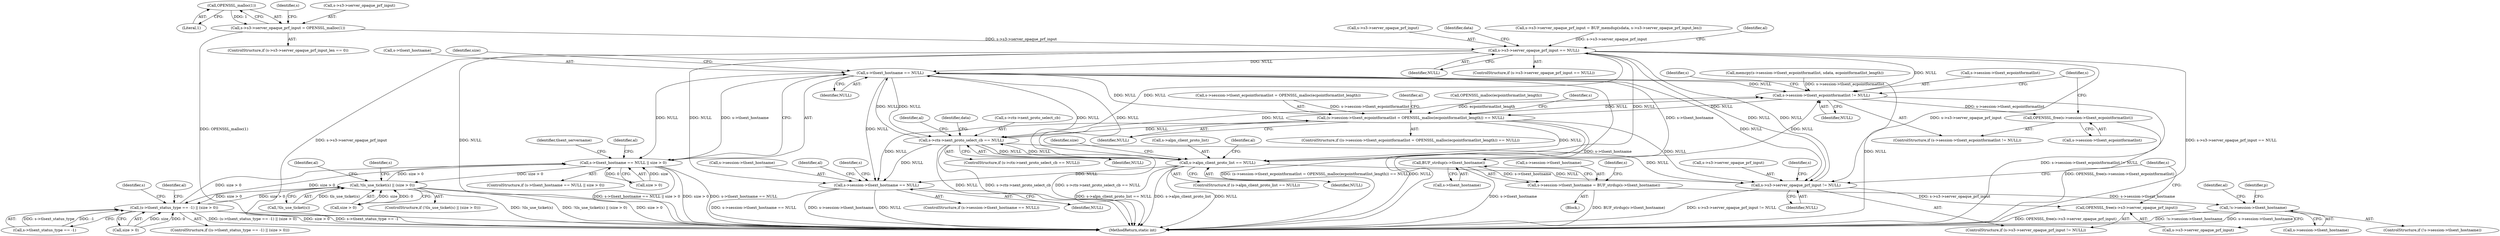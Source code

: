 digraph "0_openssl_fb0bc2b273bcc2d5401dd883fe869af4fc74bb21@API" {
"1000479" [label="(Call,OPENSSL_malloc(1))"];
"1000473" [label="(Call,s->s3->server_opaque_prf_input = OPENSSL_malloc(1))"];
"1000496" [label="(Call,s->s3->server_opaque_prf_input == NULL)"];
"1000249" [label="(Call,s->tlsext_hostname == NULL)"];
"1000248" [label="(Call,s->tlsext_hostname == NULL || size > 0)"];
"1000387" [label="(Call,!tls_use_ticket(s) || (size > 0))"];
"1000517" [label="(Call,(s->tlsext_status_type == -1) || (size > 0))"];
"1000304" [label="(Call,s->session->tlsext_ecpointformatlist != NULL)"];
"1000311" [label="(Call,OPENSSL_free(s->session->tlsext_ecpointformatlist))"];
"1000318" [label="(Call,(s->session->tlsext_ecpointformatlist = OPENSSL_malloc(ecpointformatlist_length)) == NULL)"];
"1000452" [label="(Call,s->s3->server_opaque_prf_input != NULL)"];
"1000459" [label="(Call,OPENSSL_free(s->s3->server_opaque_prf_input))"];
"1000558" [label="(Call,s->ctx->next_proto_select_cb == NULL)"];
"1000651" [label="(Call,s->alpn_client_proto_list == NULL)"];
"1000958" [label="(Call,s->session->tlsext_hostname == NULL)"];
"1000972" [label="(Call,BUF_strdup(s->tlsext_hostname))"];
"1000966" [label="(Call,s->session->tlsext_hostname = BUF_strdup(s->tlsext_hostname))"];
"1000977" [label="(Call,!s->session->tlsext_hostname)"];
"1000480" [label="(Literal,1)"];
"1000458" [label="(Identifier,NULL)"];
"1000388" [label="(Call,!tls_use_ticket(s))"];
"1000386" [label="(ControlStructure,if (!tls_use_ticket(s) || (size > 0)))"];
"1000499" [label="(Identifier,s)"];
"1000310" [label="(Identifier,NULL)"];
"1000311" [label="(Call,OPENSSL_free(s->session->tlsext_ecpointformatlist))"];
"1000403" [label="(Identifier,s)"];
"1000331" [label="(Identifier,al)"];
"1000558" [label="(Call,s->ctx->next_proto_select_cb == NULL)"];
"1000451" [label="(ControlStructure,if (s->s3->server_opaque_prf_input != NULL))"];
"1000305" [label="(Call,s->session->tlsext_ecpointformatlist)"];
"1000317" [label="(ControlStructure,if ((s->session->tlsext_ecpointformatlist = OPENSSL_malloc(ecpointformatlist_length)) == NULL))"];
"1000465" [label="(ControlStructure,if (s->s3->server_opaque_prf_input_len == 0))"];
"1000469" [label="(Identifier,s)"];
"1000969" [label="(Identifier,s)"];
"1000322" [label="(Identifier,s)"];
"1000964" [label="(Identifier,NULL)"];
"1000250" [label="(Call,s->tlsext_hostname)"];
"1000255" [label="(Identifier,size)"];
"1000247" [label="(ControlStructure,if (s->tlsext_hostname == NULL || size > 0))"];
"1000659" [label="(Identifier,al)"];
"1000453" [label="(Call,s->s3->server_opaque_prf_input)"];
"1000655" [label="(Identifier,NULL)"];
"1000977" [label="(Call,!s->session->tlsext_hostname)"];
"1000397" [label="(Identifier,al)"];
"1000965" [label="(Block,)"];
"1000314" [label="(Identifier,s)"];
"1000536" [label="(Identifier,s)"];
"1000253" [label="(Identifier,NULL)"];
"1000972" [label="(Call,BUF_strdup(s->tlsext_hostname))"];
"1000568" [label="(Identifier,al)"];
"1000304" [label="(Call,s->session->tlsext_ecpointformatlist != NULL)"];
"1001032" [label="(MethodReturn,static int)"];
"1000327" [label="(Identifier,NULL)"];
"1000967" [label="(Call,s->session->tlsext_hostname)"];
"1000318" [label="(Call,(s->session->tlsext_ecpointformatlist = OPENSSL_malloc(ecpointformatlist_length)) == NULL)"];
"1000473" [label="(Call,s->s3->server_opaque_prf_input = OPENSSL_malloc(1))"];
"1000496" [label="(Call,s->s3->server_opaque_prf_input == NULL)"];
"1000978" [label="(Call,s->session->tlsext_hostname)"];
"1000530" [label="(Identifier,al)"];
"1000303" [label="(ControlStructure,if (s->session->tlsext_ecpointformatlist != NULL))"];
"1000516" [label="(ControlStructure,if ((s->tlsext_status_type == -1) || (size > 0)))"];
"1000927" [label="(Identifier,data)"];
"1000249" [label="(Call,s->tlsext_hostname == NULL)"];
"1000254" [label="(Call,size > 0)"];
"1000325" [label="(Call,OPENSSL_malloc(ecpointformatlist_length))"];
"1000665" [label="(Identifier,size)"];
"1000517" [label="(Call,(s->tlsext_status_type == -1) || (size > 0))"];
"1000575" [label="(Identifier,data)"];
"1000986" [label="(Identifier,al)"];
"1000312" [label="(Call,s->session->tlsext_ecpointformatlist)"];
"1000248" [label="(Call,s->tlsext_hostname == NULL || size > 0)"];
"1000460" [label="(Call,s->s3->server_opaque_prf_input)"];
"1000260" [label="(Identifier,al)"];
"1000559" [label="(Call,s->ctx->next_proto_select_cb)"];
"1000973" [label="(Call,s->tlsext_hostname)"];
"1000958" [label="(Call,s->session->tlsext_hostname == NULL)"];
"1000966" [label="(Call,s->session->tlsext_hostname = BUF_strdup(s->tlsext_hostname))"];
"1000980" [label="(Identifier,s)"];
"1000502" [label="(Identifier,NULL)"];
"1000518" [label="(Call,s->tlsext_status_type == -1)"];
"1000482" [label="(Call,s->s3->server_opaque_prf_input = BUF_memdup(sdata, s->s3->server_opaque_prf_input_len))"];
"1000462" [label="(Identifier,s)"];
"1000459" [label="(Call,OPENSSL_free(s->s3->server_opaque_prf_input))"];
"1000957" [label="(ControlStructure,if (s->session->tlsext_hostname == NULL))"];
"1000557" [label="(ControlStructure,if (s->ctx->next_proto_select_cb == NULL))"];
"1000652" [label="(Call,s->alpn_client_proto_list)"];
"1000959" [label="(Call,s->session->tlsext_hostname)"];
"1000387" [label="(Call,!tls_use_ticket(s) || (size > 0))"];
"1000338" [label="(Identifier,s)"];
"1000319" [label="(Call,s->session->tlsext_ecpointformatlist = OPENSSL_malloc(ecpointformatlist_length))"];
"1000452" [label="(Call,s->s3->server_opaque_prf_input != NULL)"];
"1000506" [label="(Identifier,al)"];
"1000976" [label="(ControlStructure,if (!s->session->tlsext_hostname))"];
"1001000" [label="(Identifier,p)"];
"1000391" [label="(Call,size > 0)"];
"1000994" [label="(Identifier,al)"];
"1000497" [label="(Call,s->s3->server_opaque_prf_input)"];
"1000650" [label="(ControlStructure,if (s->alpn_client_proto_list == NULL))"];
"1000479" [label="(Call,OPENSSL_malloc(1))"];
"1000342" [label="(Call,memcpy(s->session->tlsext_ecpointformatlist, sdata, ecpointformatlist_length))"];
"1000564" [label="(Identifier,NULL)"];
"1000651" [label="(Call,s->alpn_client_proto_list == NULL)"];
"1000265" [label="(Identifier,tlsext_servername)"];
"1000524" [label="(Call,size > 0)"];
"1000495" [label="(ControlStructure,if (s->s3->server_opaque_prf_input == NULL))"];
"1000474" [label="(Call,s->s3->server_opaque_prf_input)"];
"1000479" -> "1000473"  [label="AST: "];
"1000479" -> "1000480"  [label="CFG: "];
"1000480" -> "1000479"  [label="AST: "];
"1000473" -> "1000479"  [label="CFG: "];
"1000479" -> "1000473"  [label="DDG: 1"];
"1000473" -> "1000465"  [label="AST: "];
"1000474" -> "1000473"  [label="AST: "];
"1000499" -> "1000473"  [label="CFG: "];
"1000473" -> "1001032"  [label="DDG: OPENSSL_malloc(1)"];
"1000473" -> "1000496"  [label="DDG: s->s3->server_opaque_prf_input"];
"1000496" -> "1000495"  [label="AST: "];
"1000496" -> "1000502"  [label="CFG: "];
"1000497" -> "1000496"  [label="AST: "];
"1000502" -> "1000496"  [label="AST: "];
"1000506" -> "1000496"  [label="CFG: "];
"1000927" -> "1000496"  [label="CFG: "];
"1000496" -> "1001032"  [label="DDG: s->s3->server_opaque_prf_input == NULL"];
"1000496" -> "1001032"  [label="DDG: s->s3->server_opaque_prf_input"];
"1000496" -> "1001032"  [label="DDG: NULL"];
"1000496" -> "1000249"  [label="DDG: NULL"];
"1000496" -> "1000304"  [label="DDG: NULL"];
"1000496" -> "1000452"  [label="DDG: s->s3->server_opaque_prf_input"];
"1000496" -> "1000452"  [label="DDG: NULL"];
"1000482" -> "1000496"  [label="DDG: s->s3->server_opaque_prf_input"];
"1000452" -> "1000496"  [label="DDG: NULL"];
"1000496" -> "1000558"  [label="DDG: NULL"];
"1000496" -> "1000651"  [label="DDG: NULL"];
"1000496" -> "1000958"  [label="DDG: NULL"];
"1000249" -> "1000248"  [label="AST: "];
"1000249" -> "1000253"  [label="CFG: "];
"1000250" -> "1000249"  [label="AST: "];
"1000253" -> "1000249"  [label="AST: "];
"1000255" -> "1000249"  [label="CFG: "];
"1000248" -> "1000249"  [label="CFG: "];
"1000249" -> "1001032"  [label="DDG: NULL"];
"1000249" -> "1001032"  [label="DDG: s->tlsext_hostname"];
"1000249" -> "1000248"  [label="DDG: s->tlsext_hostname"];
"1000249" -> "1000248"  [label="DDG: NULL"];
"1000651" -> "1000249"  [label="DDG: NULL"];
"1000558" -> "1000249"  [label="DDG: NULL"];
"1000318" -> "1000249"  [label="DDG: NULL"];
"1000249" -> "1000304"  [label="DDG: NULL"];
"1000249" -> "1000452"  [label="DDG: NULL"];
"1000249" -> "1000558"  [label="DDG: NULL"];
"1000249" -> "1000651"  [label="DDG: NULL"];
"1000249" -> "1000958"  [label="DDG: NULL"];
"1000249" -> "1000972"  [label="DDG: s->tlsext_hostname"];
"1000248" -> "1000247"  [label="AST: "];
"1000248" -> "1000254"  [label="CFG: "];
"1000254" -> "1000248"  [label="AST: "];
"1000260" -> "1000248"  [label="CFG: "];
"1000265" -> "1000248"  [label="CFG: "];
"1000248" -> "1001032"  [label="DDG: s->tlsext_hostname == NULL || size > 0"];
"1000248" -> "1001032"  [label="DDG: size > 0"];
"1000248" -> "1001032"  [label="DDG: s->tlsext_hostname == NULL"];
"1000517" -> "1000248"  [label="DDG: size > 0"];
"1000387" -> "1000248"  [label="DDG: size > 0"];
"1000254" -> "1000248"  [label="DDG: size"];
"1000254" -> "1000248"  [label="DDG: 0"];
"1000248" -> "1000387"  [label="DDG: size > 0"];
"1000248" -> "1000517"  [label="DDG: size > 0"];
"1000387" -> "1000386"  [label="AST: "];
"1000387" -> "1000388"  [label="CFG: "];
"1000387" -> "1000391"  [label="CFG: "];
"1000388" -> "1000387"  [label="AST: "];
"1000391" -> "1000387"  [label="AST: "];
"1000397" -> "1000387"  [label="CFG: "];
"1000403" -> "1000387"  [label="CFG: "];
"1000387" -> "1001032"  [label="DDG: !tls_use_ticket(s)"];
"1000387" -> "1001032"  [label="DDG: !tls_use_ticket(s) || (size > 0)"];
"1000387" -> "1001032"  [label="DDG: size > 0"];
"1000388" -> "1000387"  [label="DDG: tls_use_ticket(s)"];
"1000391" -> "1000387"  [label="DDG: size"];
"1000391" -> "1000387"  [label="DDG: 0"];
"1000517" -> "1000387"  [label="DDG: size > 0"];
"1000387" -> "1000517"  [label="DDG: size > 0"];
"1000517" -> "1000516"  [label="AST: "];
"1000517" -> "1000518"  [label="CFG: "];
"1000517" -> "1000524"  [label="CFG: "];
"1000518" -> "1000517"  [label="AST: "];
"1000524" -> "1000517"  [label="AST: "];
"1000530" -> "1000517"  [label="CFG: "];
"1000536" -> "1000517"  [label="CFG: "];
"1000517" -> "1001032"  [label="DDG: size > 0"];
"1000517" -> "1001032"  [label="DDG: s->tlsext_status_type == -1"];
"1000517" -> "1001032"  [label="DDG: (s->tlsext_status_type == -1) || (size > 0)"];
"1000518" -> "1000517"  [label="DDG: s->tlsext_status_type"];
"1000518" -> "1000517"  [label="DDG: -1"];
"1000524" -> "1000517"  [label="DDG: size"];
"1000524" -> "1000517"  [label="DDG: 0"];
"1000304" -> "1000303"  [label="AST: "];
"1000304" -> "1000310"  [label="CFG: "];
"1000305" -> "1000304"  [label="AST: "];
"1000310" -> "1000304"  [label="AST: "];
"1000314" -> "1000304"  [label="CFG: "];
"1000322" -> "1000304"  [label="CFG: "];
"1000304" -> "1001032"  [label="DDG: s->session->tlsext_ecpointformatlist != NULL"];
"1000342" -> "1000304"  [label="DDG: s->session->tlsext_ecpointformatlist"];
"1000651" -> "1000304"  [label="DDG: NULL"];
"1000558" -> "1000304"  [label="DDG: NULL"];
"1000318" -> "1000304"  [label="DDG: NULL"];
"1000304" -> "1000311"  [label="DDG: s->session->tlsext_ecpointformatlist"];
"1000304" -> "1000318"  [label="DDG: NULL"];
"1000311" -> "1000303"  [label="AST: "];
"1000311" -> "1000312"  [label="CFG: "];
"1000312" -> "1000311"  [label="AST: "];
"1000322" -> "1000311"  [label="CFG: "];
"1000311" -> "1001032"  [label="DDG: OPENSSL_free(s->session->tlsext_ecpointformatlist)"];
"1000318" -> "1000317"  [label="AST: "];
"1000318" -> "1000327"  [label="CFG: "];
"1000319" -> "1000318"  [label="AST: "];
"1000327" -> "1000318"  [label="AST: "];
"1000331" -> "1000318"  [label="CFG: "];
"1000338" -> "1000318"  [label="CFG: "];
"1000318" -> "1001032"  [label="DDG: (s->session->tlsext_ecpointformatlist = OPENSSL_malloc(ecpointformatlist_length)) == NULL"];
"1000318" -> "1001032"  [label="DDG: NULL"];
"1000319" -> "1000318"  [label="DDG: s->session->tlsext_ecpointformatlist"];
"1000325" -> "1000318"  [label="DDG: ecpointformatlist_length"];
"1000318" -> "1000452"  [label="DDG: NULL"];
"1000318" -> "1000558"  [label="DDG: NULL"];
"1000318" -> "1000651"  [label="DDG: NULL"];
"1000318" -> "1000958"  [label="DDG: NULL"];
"1000452" -> "1000451"  [label="AST: "];
"1000452" -> "1000458"  [label="CFG: "];
"1000453" -> "1000452"  [label="AST: "];
"1000458" -> "1000452"  [label="AST: "];
"1000462" -> "1000452"  [label="CFG: "];
"1000469" -> "1000452"  [label="CFG: "];
"1000452" -> "1001032"  [label="DDG: s->s3->server_opaque_prf_input != NULL"];
"1000651" -> "1000452"  [label="DDG: NULL"];
"1000558" -> "1000452"  [label="DDG: NULL"];
"1000452" -> "1000459"  [label="DDG: s->s3->server_opaque_prf_input"];
"1000459" -> "1000451"  [label="AST: "];
"1000459" -> "1000460"  [label="CFG: "];
"1000460" -> "1000459"  [label="AST: "];
"1000469" -> "1000459"  [label="CFG: "];
"1000459" -> "1001032"  [label="DDG: OPENSSL_free(s->s3->server_opaque_prf_input)"];
"1000558" -> "1000557"  [label="AST: "];
"1000558" -> "1000564"  [label="CFG: "];
"1000559" -> "1000558"  [label="AST: "];
"1000564" -> "1000558"  [label="AST: "];
"1000568" -> "1000558"  [label="CFG: "];
"1000575" -> "1000558"  [label="CFG: "];
"1000558" -> "1001032"  [label="DDG: s->ctx->next_proto_select_cb == NULL"];
"1000558" -> "1001032"  [label="DDG: s->ctx->next_proto_select_cb"];
"1000558" -> "1001032"  [label="DDG: NULL"];
"1000651" -> "1000558"  [label="DDG: NULL"];
"1000558" -> "1000651"  [label="DDG: NULL"];
"1000558" -> "1000958"  [label="DDG: NULL"];
"1000651" -> "1000650"  [label="AST: "];
"1000651" -> "1000655"  [label="CFG: "];
"1000652" -> "1000651"  [label="AST: "];
"1000655" -> "1000651"  [label="AST: "];
"1000659" -> "1000651"  [label="CFG: "];
"1000665" -> "1000651"  [label="CFG: "];
"1000651" -> "1001032"  [label="DDG: NULL"];
"1000651" -> "1001032"  [label="DDG: s->alpn_client_proto_list == NULL"];
"1000651" -> "1001032"  [label="DDG: s->alpn_client_proto_list"];
"1000651" -> "1000958"  [label="DDG: NULL"];
"1000958" -> "1000957"  [label="AST: "];
"1000958" -> "1000964"  [label="CFG: "];
"1000959" -> "1000958"  [label="AST: "];
"1000964" -> "1000958"  [label="AST: "];
"1000969" -> "1000958"  [label="CFG: "];
"1000994" -> "1000958"  [label="CFG: "];
"1000958" -> "1001032"  [label="DDG: NULL"];
"1000958" -> "1001032"  [label="DDG: s->session->tlsext_hostname == NULL"];
"1000958" -> "1001032"  [label="DDG: s->session->tlsext_hostname"];
"1000972" -> "1000966"  [label="AST: "];
"1000972" -> "1000973"  [label="CFG: "];
"1000973" -> "1000972"  [label="AST: "];
"1000966" -> "1000972"  [label="CFG: "];
"1000972" -> "1001032"  [label="DDG: s->tlsext_hostname"];
"1000972" -> "1000966"  [label="DDG: s->tlsext_hostname"];
"1000966" -> "1000965"  [label="AST: "];
"1000967" -> "1000966"  [label="AST: "];
"1000980" -> "1000966"  [label="CFG: "];
"1000966" -> "1001032"  [label="DDG: BUF_strdup(s->tlsext_hostname)"];
"1000966" -> "1000977"  [label="DDG: s->session->tlsext_hostname"];
"1000977" -> "1000976"  [label="AST: "];
"1000977" -> "1000978"  [label="CFG: "];
"1000978" -> "1000977"  [label="AST: "];
"1000986" -> "1000977"  [label="CFG: "];
"1001000" -> "1000977"  [label="CFG: "];
"1000977" -> "1001032"  [label="DDG: !s->session->tlsext_hostname"];
"1000977" -> "1001032"  [label="DDG: s->session->tlsext_hostname"];
}
